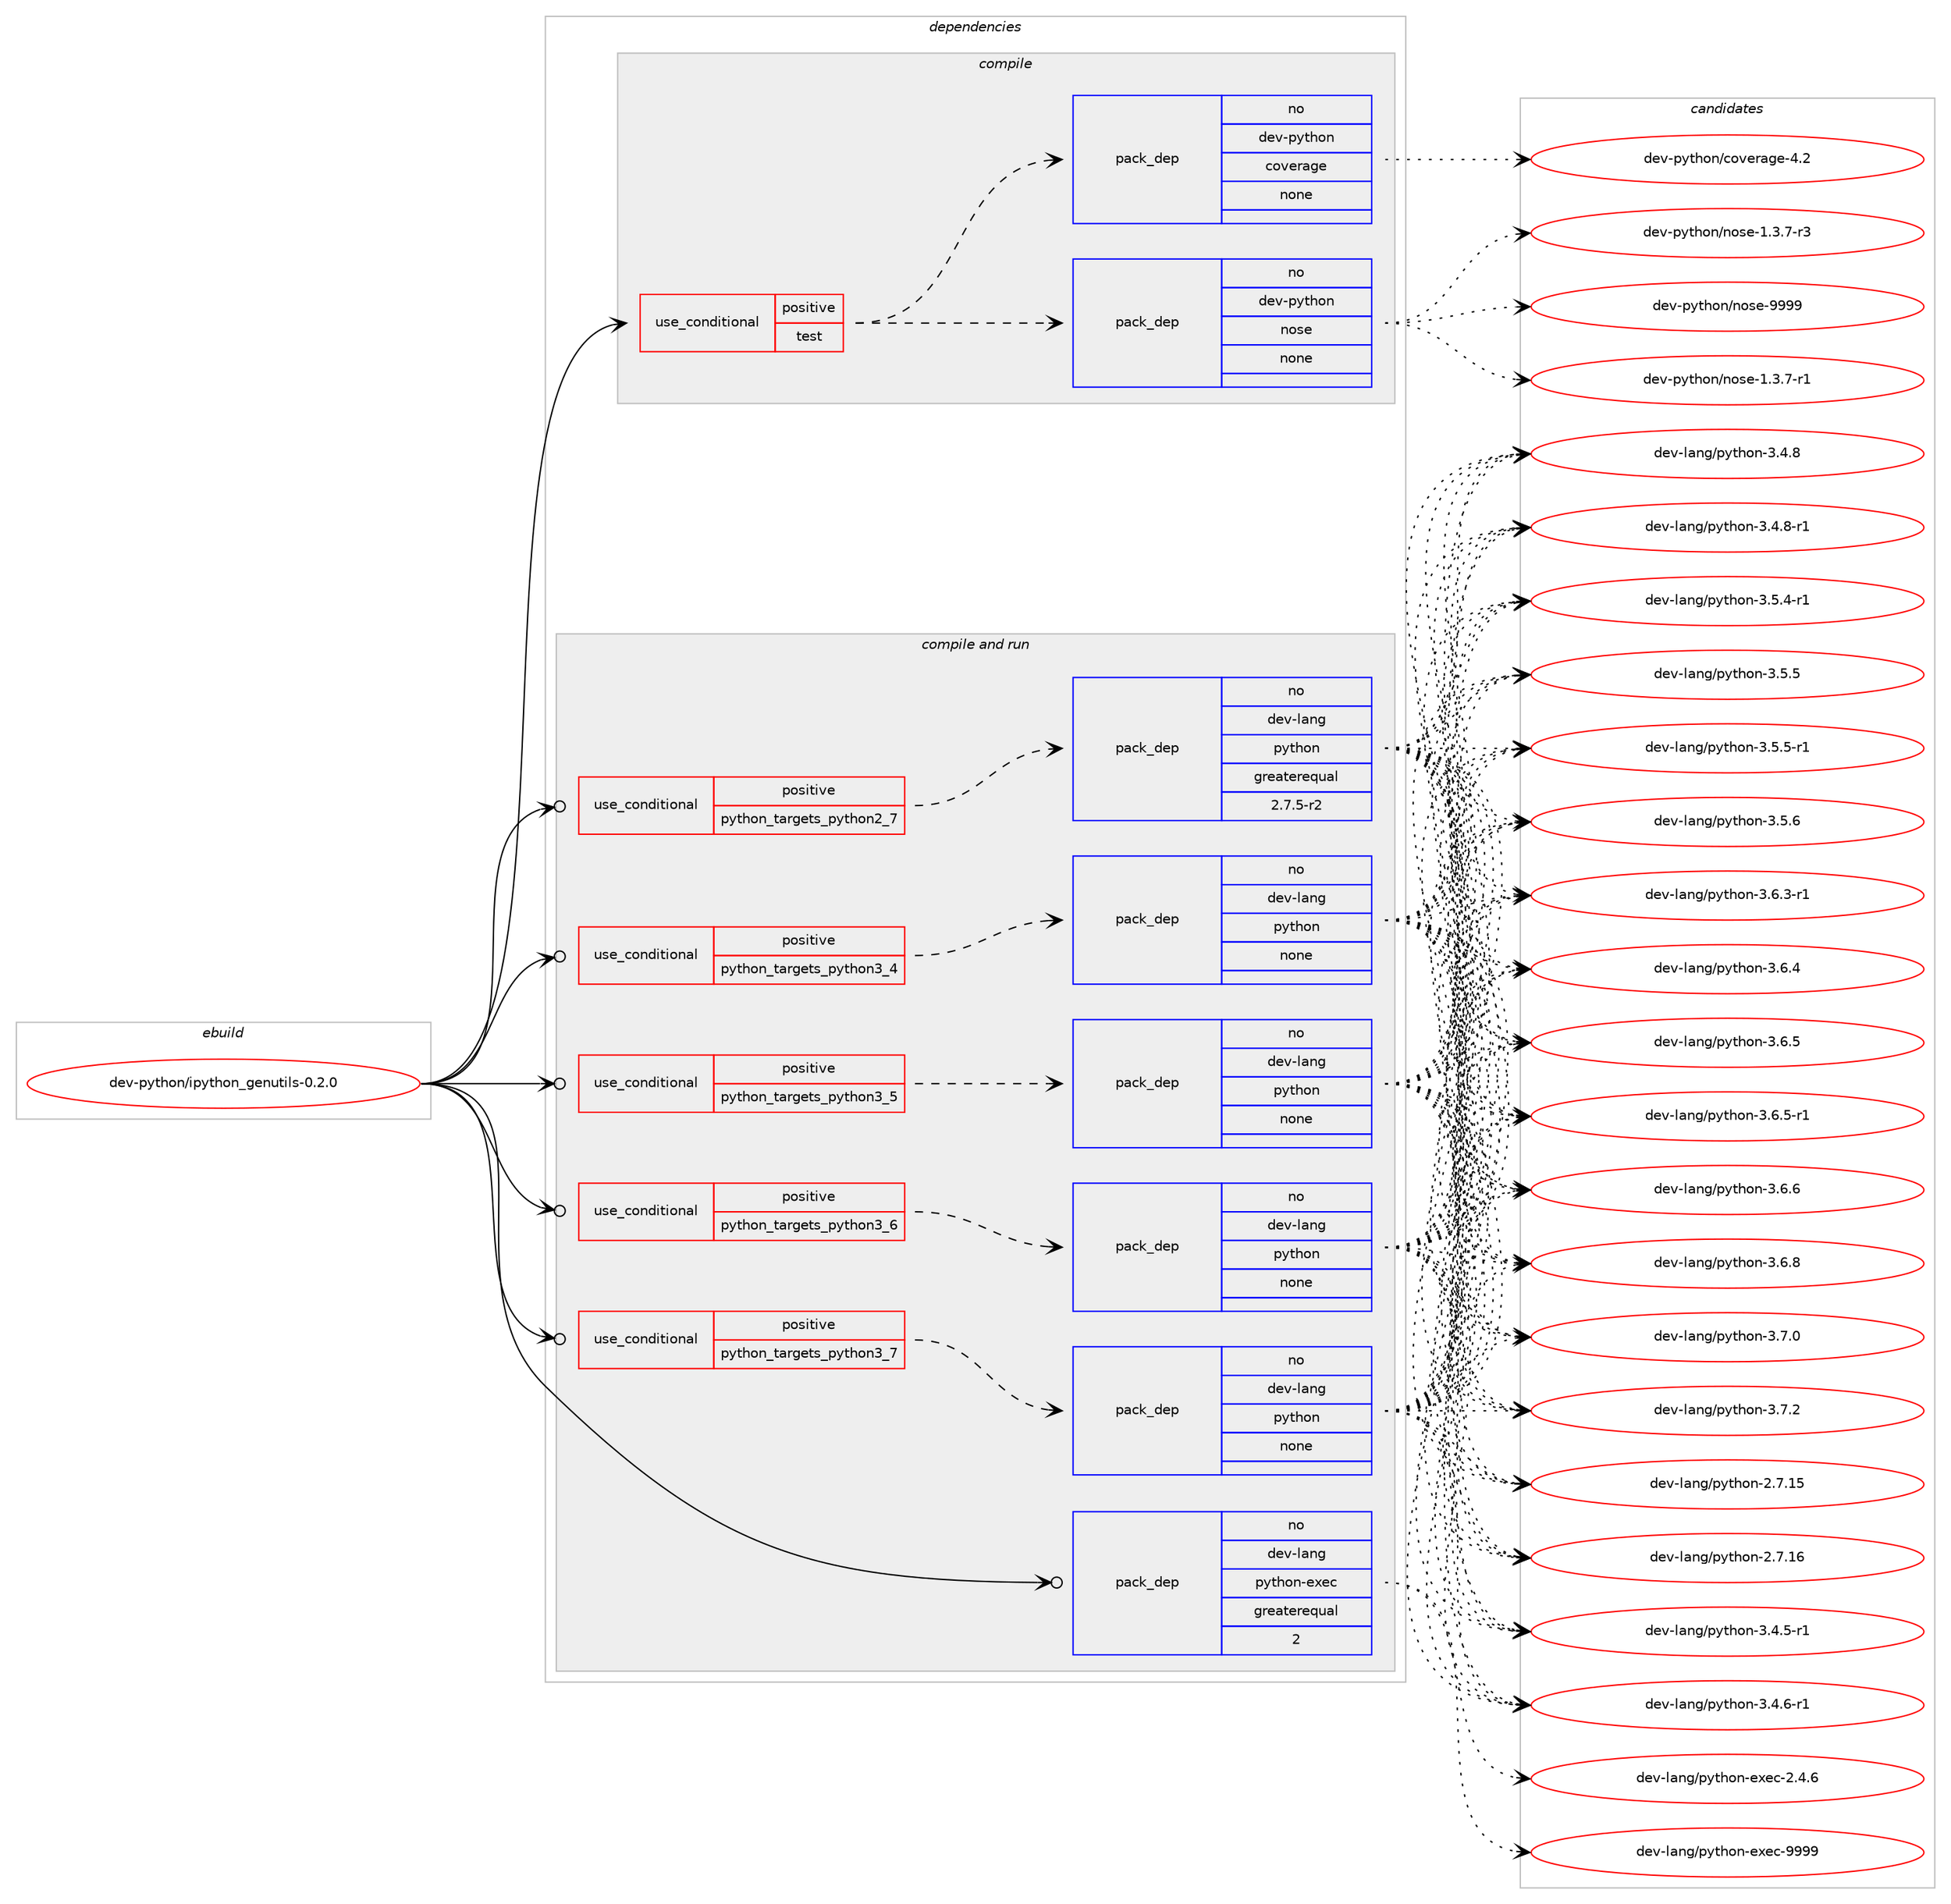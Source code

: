 digraph prolog {

# *************
# Graph options
# *************

newrank=true;
concentrate=true;
compound=true;
graph [rankdir=LR,fontname=Helvetica,fontsize=10,ranksep=1.5];#, ranksep=2.5, nodesep=0.2];
edge  [arrowhead=vee];
node  [fontname=Helvetica,fontsize=10];

# **********
# The ebuild
# **********

subgraph cluster_leftcol {
color=gray;
rank=same;
label=<<i>ebuild</i>>;
id [label="dev-python/ipython_genutils-0.2.0", color=red, width=4, href="../dev-python/ipython_genutils-0.2.0.svg"];
}

# ****************
# The dependencies
# ****************

subgraph cluster_midcol {
color=gray;
label=<<i>dependencies</i>>;
subgraph cluster_compile {
fillcolor="#eeeeee";
style=filled;
label=<<i>compile</i>>;
subgraph cond375962 {
dependency1414342 [label=<<TABLE BORDER="0" CELLBORDER="1" CELLSPACING="0" CELLPADDING="4"><TR><TD ROWSPAN="3" CELLPADDING="10">use_conditional</TD></TR><TR><TD>positive</TD></TR><TR><TD>test</TD></TR></TABLE>>, shape=none, color=red];
subgraph pack1015111 {
dependency1414343 [label=<<TABLE BORDER="0" CELLBORDER="1" CELLSPACING="0" CELLPADDING="4" WIDTH="220"><TR><TD ROWSPAN="6" CELLPADDING="30">pack_dep</TD></TR><TR><TD WIDTH="110">no</TD></TR><TR><TD>dev-python</TD></TR><TR><TD>nose</TD></TR><TR><TD>none</TD></TR><TR><TD></TD></TR></TABLE>>, shape=none, color=blue];
}
dependency1414342:e -> dependency1414343:w [weight=20,style="dashed",arrowhead="vee"];
subgraph pack1015112 {
dependency1414344 [label=<<TABLE BORDER="0" CELLBORDER="1" CELLSPACING="0" CELLPADDING="4" WIDTH="220"><TR><TD ROWSPAN="6" CELLPADDING="30">pack_dep</TD></TR><TR><TD WIDTH="110">no</TD></TR><TR><TD>dev-python</TD></TR><TR><TD>coverage</TD></TR><TR><TD>none</TD></TR><TR><TD></TD></TR></TABLE>>, shape=none, color=blue];
}
dependency1414342:e -> dependency1414344:w [weight=20,style="dashed",arrowhead="vee"];
}
id:e -> dependency1414342:w [weight=20,style="solid",arrowhead="vee"];
}
subgraph cluster_compileandrun {
fillcolor="#eeeeee";
style=filled;
label=<<i>compile and run</i>>;
subgraph cond375963 {
dependency1414345 [label=<<TABLE BORDER="0" CELLBORDER="1" CELLSPACING="0" CELLPADDING="4"><TR><TD ROWSPAN="3" CELLPADDING="10">use_conditional</TD></TR><TR><TD>positive</TD></TR><TR><TD>python_targets_python2_7</TD></TR></TABLE>>, shape=none, color=red];
subgraph pack1015113 {
dependency1414346 [label=<<TABLE BORDER="0" CELLBORDER="1" CELLSPACING="0" CELLPADDING="4" WIDTH="220"><TR><TD ROWSPAN="6" CELLPADDING="30">pack_dep</TD></TR><TR><TD WIDTH="110">no</TD></TR><TR><TD>dev-lang</TD></TR><TR><TD>python</TD></TR><TR><TD>greaterequal</TD></TR><TR><TD>2.7.5-r2</TD></TR></TABLE>>, shape=none, color=blue];
}
dependency1414345:e -> dependency1414346:w [weight=20,style="dashed",arrowhead="vee"];
}
id:e -> dependency1414345:w [weight=20,style="solid",arrowhead="odotvee"];
subgraph cond375964 {
dependency1414347 [label=<<TABLE BORDER="0" CELLBORDER="1" CELLSPACING="0" CELLPADDING="4"><TR><TD ROWSPAN="3" CELLPADDING="10">use_conditional</TD></TR><TR><TD>positive</TD></TR><TR><TD>python_targets_python3_4</TD></TR></TABLE>>, shape=none, color=red];
subgraph pack1015114 {
dependency1414348 [label=<<TABLE BORDER="0" CELLBORDER="1" CELLSPACING="0" CELLPADDING="4" WIDTH="220"><TR><TD ROWSPAN="6" CELLPADDING="30">pack_dep</TD></TR><TR><TD WIDTH="110">no</TD></TR><TR><TD>dev-lang</TD></TR><TR><TD>python</TD></TR><TR><TD>none</TD></TR><TR><TD></TD></TR></TABLE>>, shape=none, color=blue];
}
dependency1414347:e -> dependency1414348:w [weight=20,style="dashed",arrowhead="vee"];
}
id:e -> dependency1414347:w [weight=20,style="solid",arrowhead="odotvee"];
subgraph cond375965 {
dependency1414349 [label=<<TABLE BORDER="0" CELLBORDER="1" CELLSPACING="0" CELLPADDING="4"><TR><TD ROWSPAN="3" CELLPADDING="10">use_conditional</TD></TR><TR><TD>positive</TD></TR><TR><TD>python_targets_python3_5</TD></TR></TABLE>>, shape=none, color=red];
subgraph pack1015115 {
dependency1414350 [label=<<TABLE BORDER="0" CELLBORDER="1" CELLSPACING="0" CELLPADDING="4" WIDTH="220"><TR><TD ROWSPAN="6" CELLPADDING="30">pack_dep</TD></TR><TR><TD WIDTH="110">no</TD></TR><TR><TD>dev-lang</TD></TR><TR><TD>python</TD></TR><TR><TD>none</TD></TR><TR><TD></TD></TR></TABLE>>, shape=none, color=blue];
}
dependency1414349:e -> dependency1414350:w [weight=20,style="dashed",arrowhead="vee"];
}
id:e -> dependency1414349:w [weight=20,style="solid",arrowhead="odotvee"];
subgraph cond375966 {
dependency1414351 [label=<<TABLE BORDER="0" CELLBORDER="1" CELLSPACING="0" CELLPADDING="4"><TR><TD ROWSPAN="3" CELLPADDING="10">use_conditional</TD></TR><TR><TD>positive</TD></TR><TR><TD>python_targets_python3_6</TD></TR></TABLE>>, shape=none, color=red];
subgraph pack1015116 {
dependency1414352 [label=<<TABLE BORDER="0" CELLBORDER="1" CELLSPACING="0" CELLPADDING="4" WIDTH="220"><TR><TD ROWSPAN="6" CELLPADDING="30">pack_dep</TD></TR><TR><TD WIDTH="110">no</TD></TR><TR><TD>dev-lang</TD></TR><TR><TD>python</TD></TR><TR><TD>none</TD></TR><TR><TD></TD></TR></TABLE>>, shape=none, color=blue];
}
dependency1414351:e -> dependency1414352:w [weight=20,style="dashed",arrowhead="vee"];
}
id:e -> dependency1414351:w [weight=20,style="solid",arrowhead="odotvee"];
subgraph cond375967 {
dependency1414353 [label=<<TABLE BORDER="0" CELLBORDER="1" CELLSPACING="0" CELLPADDING="4"><TR><TD ROWSPAN="3" CELLPADDING="10">use_conditional</TD></TR><TR><TD>positive</TD></TR><TR><TD>python_targets_python3_7</TD></TR></TABLE>>, shape=none, color=red];
subgraph pack1015117 {
dependency1414354 [label=<<TABLE BORDER="0" CELLBORDER="1" CELLSPACING="0" CELLPADDING="4" WIDTH="220"><TR><TD ROWSPAN="6" CELLPADDING="30">pack_dep</TD></TR><TR><TD WIDTH="110">no</TD></TR><TR><TD>dev-lang</TD></TR><TR><TD>python</TD></TR><TR><TD>none</TD></TR><TR><TD></TD></TR></TABLE>>, shape=none, color=blue];
}
dependency1414353:e -> dependency1414354:w [weight=20,style="dashed",arrowhead="vee"];
}
id:e -> dependency1414353:w [weight=20,style="solid",arrowhead="odotvee"];
subgraph pack1015118 {
dependency1414355 [label=<<TABLE BORDER="0" CELLBORDER="1" CELLSPACING="0" CELLPADDING="4" WIDTH="220"><TR><TD ROWSPAN="6" CELLPADDING="30">pack_dep</TD></TR><TR><TD WIDTH="110">no</TD></TR><TR><TD>dev-lang</TD></TR><TR><TD>python-exec</TD></TR><TR><TD>greaterequal</TD></TR><TR><TD>2</TD></TR></TABLE>>, shape=none, color=blue];
}
id:e -> dependency1414355:w [weight=20,style="solid",arrowhead="odotvee"];
}
subgraph cluster_run {
fillcolor="#eeeeee";
style=filled;
label=<<i>run</i>>;
}
}

# **************
# The candidates
# **************

subgraph cluster_choices {
rank=same;
color=gray;
label=<<i>candidates</i>>;

subgraph choice1015111 {
color=black;
nodesep=1;
choice10010111845112121116104111110471101111151014549465146554511449 [label="dev-python/nose-1.3.7-r1", color=red, width=4,href="../dev-python/nose-1.3.7-r1.svg"];
choice10010111845112121116104111110471101111151014549465146554511451 [label="dev-python/nose-1.3.7-r3", color=red, width=4,href="../dev-python/nose-1.3.7-r3.svg"];
choice10010111845112121116104111110471101111151014557575757 [label="dev-python/nose-9999", color=red, width=4,href="../dev-python/nose-9999.svg"];
dependency1414343:e -> choice10010111845112121116104111110471101111151014549465146554511449:w [style=dotted,weight="100"];
dependency1414343:e -> choice10010111845112121116104111110471101111151014549465146554511451:w [style=dotted,weight="100"];
dependency1414343:e -> choice10010111845112121116104111110471101111151014557575757:w [style=dotted,weight="100"];
}
subgraph choice1015112 {
color=black;
nodesep=1;
choice1001011184511212111610411111047991111181011149710310145524650 [label="dev-python/coverage-4.2", color=red, width=4,href="../dev-python/coverage-4.2.svg"];
dependency1414344:e -> choice1001011184511212111610411111047991111181011149710310145524650:w [style=dotted,weight="100"];
}
subgraph choice1015113 {
color=black;
nodesep=1;
choice10010111845108971101034711212111610411111045504655464953 [label="dev-lang/python-2.7.15", color=red, width=4,href="../dev-lang/python-2.7.15.svg"];
choice10010111845108971101034711212111610411111045504655464954 [label="dev-lang/python-2.7.16", color=red, width=4,href="../dev-lang/python-2.7.16.svg"];
choice1001011184510897110103471121211161041111104551465246534511449 [label="dev-lang/python-3.4.5-r1", color=red, width=4,href="../dev-lang/python-3.4.5-r1.svg"];
choice1001011184510897110103471121211161041111104551465246544511449 [label="dev-lang/python-3.4.6-r1", color=red, width=4,href="../dev-lang/python-3.4.6-r1.svg"];
choice100101118451089711010347112121116104111110455146524656 [label="dev-lang/python-3.4.8", color=red, width=4,href="../dev-lang/python-3.4.8.svg"];
choice1001011184510897110103471121211161041111104551465246564511449 [label="dev-lang/python-3.4.8-r1", color=red, width=4,href="../dev-lang/python-3.4.8-r1.svg"];
choice1001011184510897110103471121211161041111104551465346524511449 [label="dev-lang/python-3.5.4-r1", color=red, width=4,href="../dev-lang/python-3.5.4-r1.svg"];
choice100101118451089711010347112121116104111110455146534653 [label="dev-lang/python-3.5.5", color=red, width=4,href="../dev-lang/python-3.5.5.svg"];
choice1001011184510897110103471121211161041111104551465346534511449 [label="dev-lang/python-3.5.5-r1", color=red, width=4,href="../dev-lang/python-3.5.5-r1.svg"];
choice100101118451089711010347112121116104111110455146534654 [label="dev-lang/python-3.5.6", color=red, width=4,href="../dev-lang/python-3.5.6.svg"];
choice1001011184510897110103471121211161041111104551465446514511449 [label="dev-lang/python-3.6.3-r1", color=red, width=4,href="../dev-lang/python-3.6.3-r1.svg"];
choice100101118451089711010347112121116104111110455146544652 [label="dev-lang/python-3.6.4", color=red, width=4,href="../dev-lang/python-3.6.4.svg"];
choice100101118451089711010347112121116104111110455146544653 [label="dev-lang/python-3.6.5", color=red, width=4,href="../dev-lang/python-3.6.5.svg"];
choice1001011184510897110103471121211161041111104551465446534511449 [label="dev-lang/python-3.6.5-r1", color=red, width=4,href="../dev-lang/python-3.6.5-r1.svg"];
choice100101118451089711010347112121116104111110455146544654 [label="dev-lang/python-3.6.6", color=red, width=4,href="../dev-lang/python-3.6.6.svg"];
choice100101118451089711010347112121116104111110455146544656 [label="dev-lang/python-3.6.8", color=red, width=4,href="../dev-lang/python-3.6.8.svg"];
choice100101118451089711010347112121116104111110455146554648 [label="dev-lang/python-3.7.0", color=red, width=4,href="../dev-lang/python-3.7.0.svg"];
choice100101118451089711010347112121116104111110455146554650 [label="dev-lang/python-3.7.2", color=red, width=4,href="../dev-lang/python-3.7.2.svg"];
dependency1414346:e -> choice10010111845108971101034711212111610411111045504655464953:w [style=dotted,weight="100"];
dependency1414346:e -> choice10010111845108971101034711212111610411111045504655464954:w [style=dotted,weight="100"];
dependency1414346:e -> choice1001011184510897110103471121211161041111104551465246534511449:w [style=dotted,weight="100"];
dependency1414346:e -> choice1001011184510897110103471121211161041111104551465246544511449:w [style=dotted,weight="100"];
dependency1414346:e -> choice100101118451089711010347112121116104111110455146524656:w [style=dotted,weight="100"];
dependency1414346:e -> choice1001011184510897110103471121211161041111104551465246564511449:w [style=dotted,weight="100"];
dependency1414346:e -> choice1001011184510897110103471121211161041111104551465346524511449:w [style=dotted,weight="100"];
dependency1414346:e -> choice100101118451089711010347112121116104111110455146534653:w [style=dotted,weight="100"];
dependency1414346:e -> choice1001011184510897110103471121211161041111104551465346534511449:w [style=dotted,weight="100"];
dependency1414346:e -> choice100101118451089711010347112121116104111110455146534654:w [style=dotted,weight="100"];
dependency1414346:e -> choice1001011184510897110103471121211161041111104551465446514511449:w [style=dotted,weight="100"];
dependency1414346:e -> choice100101118451089711010347112121116104111110455146544652:w [style=dotted,weight="100"];
dependency1414346:e -> choice100101118451089711010347112121116104111110455146544653:w [style=dotted,weight="100"];
dependency1414346:e -> choice1001011184510897110103471121211161041111104551465446534511449:w [style=dotted,weight="100"];
dependency1414346:e -> choice100101118451089711010347112121116104111110455146544654:w [style=dotted,weight="100"];
dependency1414346:e -> choice100101118451089711010347112121116104111110455146544656:w [style=dotted,weight="100"];
dependency1414346:e -> choice100101118451089711010347112121116104111110455146554648:w [style=dotted,weight="100"];
dependency1414346:e -> choice100101118451089711010347112121116104111110455146554650:w [style=dotted,weight="100"];
}
subgraph choice1015114 {
color=black;
nodesep=1;
choice10010111845108971101034711212111610411111045504655464953 [label="dev-lang/python-2.7.15", color=red, width=4,href="../dev-lang/python-2.7.15.svg"];
choice10010111845108971101034711212111610411111045504655464954 [label="dev-lang/python-2.7.16", color=red, width=4,href="../dev-lang/python-2.7.16.svg"];
choice1001011184510897110103471121211161041111104551465246534511449 [label="dev-lang/python-3.4.5-r1", color=red, width=4,href="../dev-lang/python-3.4.5-r1.svg"];
choice1001011184510897110103471121211161041111104551465246544511449 [label="dev-lang/python-3.4.6-r1", color=red, width=4,href="../dev-lang/python-3.4.6-r1.svg"];
choice100101118451089711010347112121116104111110455146524656 [label="dev-lang/python-3.4.8", color=red, width=4,href="../dev-lang/python-3.4.8.svg"];
choice1001011184510897110103471121211161041111104551465246564511449 [label="dev-lang/python-3.4.8-r1", color=red, width=4,href="../dev-lang/python-3.4.8-r1.svg"];
choice1001011184510897110103471121211161041111104551465346524511449 [label="dev-lang/python-3.5.4-r1", color=red, width=4,href="../dev-lang/python-3.5.4-r1.svg"];
choice100101118451089711010347112121116104111110455146534653 [label="dev-lang/python-3.5.5", color=red, width=4,href="../dev-lang/python-3.5.5.svg"];
choice1001011184510897110103471121211161041111104551465346534511449 [label="dev-lang/python-3.5.5-r1", color=red, width=4,href="../dev-lang/python-3.5.5-r1.svg"];
choice100101118451089711010347112121116104111110455146534654 [label="dev-lang/python-3.5.6", color=red, width=4,href="../dev-lang/python-3.5.6.svg"];
choice1001011184510897110103471121211161041111104551465446514511449 [label="dev-lang/python-3.6.3-r1", color=red, width=4,href="../dev-lang/python-3.6.3-r1.svg"];
choice100101118451089711010347112121116104111110455146544652 [label="dev-lang/python-3.6.4", color=red, width=4,href="../dev-lang/python-3.6.4.svg"];
choice100101118451089711010347112121116104111110455146544653 [label="dev-lang/python-3.6.5", color=red, width=4,href="../dev-lang/python-3.6.5.svg"];
choice1001011184510897110103471121211161041111104551465446534511449 [label="dev-lang/python-3.6.5-r1", color=red, width=4,href="../dev-lang/python-3.6.5-r1.svg"];
choice100101118451089711010347112121116104111110455146544654 [label="dev-lang/python-3.6.6", color=red, width=4,href="../dev-lang/python-3.6.6.svg"];
choice100101118451089711010347112121116104111110455146544656 [label="dev-lang/python-3.6.8", color=red, width=4,href="../dev-lang/python-3.6.8.svg"];
choice100101118451089711010347112121116104111110455146554648 [label="dev-lang/python-3.7.0", color=red, width=4,href="../dev-lang/python-3.7.0.svg"];
choice100101118451089711010347112121116104111110455146554650 [label="dev-lang/python-3.7.2", color=red, width=4,href="../dev-lang/python-3.7.2.svg"];
dependency1414348:e -> choice10010111845108971101034711212111610411111045504655464953:w [style=dotted,weight="100"];
dependency1414348:e -> choice10010111845108971101034711212111610411111045504655464954:w [style=dotted,weight="100"];
dependency1414348:e -> choice1001011184510897110103471121211161041111104551465246534511449:w [style=dotted,weight="100"];
dependency1414348:e -> choice1001011184510897110103471121211161041111104551465246544511449:w [style=dotted,weight="100"];
dependency1414348:e -> choice100101118451089711010347112121116104111110455146524656:w [style=dotted,weight="100"];
dependency1414348:e -> choice1001011184510897110103471121211161041111104551465246564511449:w [style=dotted,weight="100"];
dependency1414348:e -> choice1001011184510897110103471121211161041111104551465346524511449:w [style=dotted,weight="100"];
dependency1414348:e -> choice100101118451089711010347112121116104111110455146534653:w [style=dotted,weight="100"];
dependency1414348:e -> choice1001011184510897110103471121211161041111104551465346534511449:w [style=dotted,weight="100"];
dependency1414348:e -> choice100101118451089711010347112121116104111110455146534654:w [style=dotted,weight="100"];
dependency1414348:e -> choice1001011184510897110103471121211161041111104551465446514511449:w [style=dotted,weight="100"];
dependency1414348:e -> choice100101118451089711010347112121116104111110455146544652:w [style=dotted,weight="100"];
dependency1414348:e -> choice100101118451089711010347112121116104111110455146544653:w [style=dotted,weight="100"];
dependency1414348:e -> choice1001011184510897110103471121211161041111104551465446534511449:w [style=dotted,weight="100"];
dependency1414348:e -> choice100101118451089711010347112121116104111110455146544654:w [style=dotted,weight="100"];
dependency1414348:e -> choice100101118451089711010347112121116104111110455146544656:w [style=dotted,weight="100"];
dependency1414348:e -> choice100101118451089711010347112121116104111110455146554648:w [style=dotted,weight="100"];
dependency1414348:e -> choice100101118451089711010347112121116104111110455146554650:w [style=dotted,weight="100"];
}
subgraph choice1015115 {
color=black;
nodesep=1;
choice10010111845108971101034711212111610411111045504655464953 [label="dev-lang/python-2.7.15", color=red, width=4,href="../dev-lang/python-2.7.15.svg"];
choice10010111845108971101034711212111610411111045504655464954 [label="dev-lang/python-2.7.16", color=red, width=4,href="../dev-lang/python-2.7.16.svg"];
choice1001011184510897110103471121211161041111104551465246534511449 [label="dev-lang/python-3.4.5-r1", color=red, width=4,href="../dev-lang/python-3.4.5-r1.svg"];
choice1001011184510897110103471121211161041111104551465246544511449 [label="dev-lang/python-3.4.6-r1", color=red, width=4,href="../dev-lang/python-3.4.6-r1.svg"];
choice100101118451089711010347112121116104111110455146524656 [label="dev-lang/python-3.4.8", color=red, width=4,href="../dev-lang/python-3.4.8.svg"];
choice1001011184510897110103471121211161041111104551465246564511449 [label="dev-lang/python-3.4.8-r1", color=red, width=4,href="../dev-lang/python-3.4.8-r1.svg"];
choice1001011184510897110103471121211161041111104551465346524511449 [label="dev-lang/python-3.5.4-r1", color=red, width=4,href="../dev-lang/python-3.5.4-r1.svg"];
choice100101118451089711010347112121116104111110455146534653 [label="dev-lang/python-3.5.5", color=red, width=4,href="../dev-lang/python-3.5.5.svg"];
choice1001011184510897110103471121211161041111104551465346534511449 [label="dev-lang/python-3.5.5-r1", color=red, width=4,href="../dev-lang/python-3.5.5-r1.svg"];
choice100101118451089711010347112121116104111110455146534654 [label="dev-lang/python-3.5.6", color=red, width=4,href="../dev-lang/python-3.5.6.svg"];
choice1001011184510897110103471121211161041111104551465446514511449 [label="dev-lang/python-3.6.3-r1", color=red, width=4,href="../dev-lang/python-3.6.3-r1.svg"];
choice100101118451089711010347112121116104111110455146544652 [label="dev-lang/python-3.6.4", color=red, width=4,href="../dev-lang/python-3.6.4.svg"];
choice100101118451089711010347112121116104111110455146544653 [label="dev-lang/python-3.6.5", color=red, width=4,href="../dev-lang/python-3.6.5.svg"];
choice1001011184510897110103471121211161041111104551465446534511449 [label="dev-lang/python-3.6.5-r1", color=red, width=4,href="../dev-lang/python-3.6.5-r1.svg"];
choice100101118451089711010347112121116104111110455146544654 [label="dev-lang/python-3.6.6", color=red, width=4,href="../dev-lang/python-3.6.6.svg"];
choice100101118451089711010347112121116104111110455146544656 [label="dev-lang/python-3.6.8", color=red, width=4,href="../dev-lang/python-3.6.8.svg"];
choice100101118451089711010347112121116104111110455146554648 [label="dev-lang/python-3.7.0", color=red, width=4,href="../dev-lang/python-3.7.0.svg"];
choice100101118451089711010347112121116104111110455146554650 [label="dev-lang/python-3.7.2", color=red, width=4,href="../dev-lang/python-3.7.2.svg"];
dependency1414350:e -> choice10010111845108971101034711212111610411111045504655464953:w [style=dotted,weight="100"];
dependency1414350:e -> choice10010111845108971101034711212111610411111045504655464954:w [style=dotted,weight="100"];
dependency1414350:e -> choice1001011184510897110103471121211161041111104551465246534511449:w [style=dotted,weight="100"];
dependency1414350:e -> choice1001011184510897110103471121211161041111104551465246544511449:w [style=dotted,weight="100"];
dependency1414350:e -> choice100101118451089711010347112121116104111110455146524656:w [style=dotted,weight="100"];
dependency1414350:e -> choice1001011184510897110103471121211161041111104551465246564511449:w [style=dotted,weight="100"];
dependency1414350:e -> choice1001011184510897110103471121211161041111104551465346524511449:w [style=dotted,weight="100"];
dependency1414350:e -> choice100101118451089711010347112121116104111110455146534653:w [style=dotted,weight="100"];
dependency1414350:e -> choice1001011184510897110103471121211161041111104551465346534511449:w [style=dotted,weight="100"];
dependency1414350:e -> choice100101118451089711010347112121116104111110455146534654:w [style=dotted,weight="100"];
dependency1414350:e -> choice1001011184510897110103471121211161041111104551465446514511449:w [style=dotted,weight="100"];
dependency1414350:e -> choice100101118451089711010347112121116104111110455146544652:w [style=dotted,weight="100"];
dependency1414350:e -> choice100101118451089711010347112121116104111110455146544653:w [style=dotted,weight="100"];
dependency1414350:e -> choice1001011184510897110103471121211161041111104551465446534511449:w [style=dotted,weight="100"];
dependency1414350:e -> choice100101118451089711010347112121116104111110455146544654:w [style=dotted,weight="100"];
dependency1414350:e -> choice100101118451089711010347112121116104111110455146544656:w [style=dotted,weight="100"];
dependency1414350:e -> choice100101118451089711010347112121116104111110455146554648:w [style=dotted,weight="100"];
dependency1414350:e -> choice100101118451089711010347112121116104111110455146554650:w [style=dotted,weight="100"];
}
subgraph choice1015116 {
color=black;
nodesep=1;
choice10010111845108971101034711212111610411111045504655464953 [label="dev-lang/python-2.7.15", color=red, width=4,href="../dev-lang/python-2.7.15.svg"];
choice10010111845108971101034711212111610411111045504655464954 [label="dev-lang/python-2.7.16", color=red, width=4,href="../dev-lang/python-2.7.16.svg"];
choice1001011184510897110103471121211161041111104551465246534511449 [label="dev-lang/python-3.4.5-r1", color=red, width=4,href="../dev-lang/python-3.4.5-r1.svg"];
choice1001011184510897110103471121211161041111104551465246544511449 [label="dev-lang/python-3.4.6-r1", color=red, width=4,href="../dev-lang/python-3.4.6-r1.svg"];
choice100101118451089711010347112121116104111110455146524656 [label="dev-lang/python-3.4.8", color=red, width=4,href="../dev-lang/python-3.4.8.svg"];
choice1001011184510897110103471121211161041111104551465246564511449 [label="dev-lang/python-3.4.8-r1", color=red, width=4,href="../dev-lang/python-3.4.8-r1.svg"];
choice1001011184510897110103471121211161041111104551465346524511449 [label="dev-lang/python-3.5.4-r1", color=red, width=4,href="../dev-lang/python-3.5.4-r1.svg"];
choice100101118451089711010347112121116104111110455146534653 [label="dev-lang/python-3.5.5", color=red, width=4,href="../dev-lang/python-3.5.5.svg"];
choice1001011184510897110103471121211161041111104551465346534511449 [label="dev-lang/python-3.5.5-r1", color=red, width=4,href="../dev-lang/python-3.5.5-r1.svg"];
choice100101118451089711010347112121116104111110455146534654 [label="dev-lang/python-3.5.6", color=red, width=4,href="../dev-lang/python-3.5.6.svg"];
choice1001011184510897110103471121211161041111104551465446514511449 [label="dev-lang/python-3.6.3-r1", color=red, width=4,href="../dev-lang/python-3.6.3-r1.svg"];
choice100101118451089711010347112121116104111110455146544652 [label="dev-lang/python-3.6.4", color=red, width=4,href="../dev-lang/python-3.6.4.svg"];
choice100101118451089711010347112121116104111110455146544653 [label="dev-lang/python-3.6.5", color=red, width=4,href="../dev-lang/python-3.6.5.svg"];
choice1001011184510897110103471121211161041111104551465446534511449 [label="dev-lang/python-3.6.5-r1", color=red, width=4,href="../dev-lang/python-3.6.5-r1.svg"];
choice100101118451089711010347112121116104111110455146544654 [label="dev-lang/python-3.6.6", color=red, width=4,href="../dev-lang/python-3.6.6.svg"];
choice100101118451089711010347112121116104111110455146544656 [label="dev-lang/python-3.6.8", color=red, width=4,href="../dev-lang/python-3.6.8.svg"];
choice100101118451089711010347112121116104111110455146554648 [label="dev-lang/python-3.7.0", color=red, width=4,href="../dev-lang/python-3.7.0.svg"];
choice100101118451089711010347112121116104111110455146554650 [label="dev-lang/python-3.7.2", color=red, width=4,href="../dev-lang/python-3.7.2.svg"];
dependency1414352:e -> choice10010111845108971101034711212111610411111045504655464953:w [style=dotted,weight="100"];
dependency1414352:e -> choice10010111845108971101034711212111610411111045504655464954:w [style=dotted,weight="100"];
dependency1414352:e -> choice1001011184510897110103471121211161041111104551465246534511449:w [style=dotted,weight="100"];
dependency1414352:e -> choice1001011184510897110103471121211161041111104551465246544511449:w [style=dotted,weight="100"];
dependency1414352:e -> choice100101118451089711010347112121116104111110455146524656:w [style=dotted,weight="100"];
dependency1414352:e -> choice1001011184510897110103471121211161041111104551465246564511449:w [style=dotted,weight="100"];
dependency1414352:e -> choice1001011184510897110103471121211161041111104551465346524511449:w [style=dotted,weight="100"];
dependency1414352:e -> choice100101118451089711010347112121116104111110455146534653:w [style=dotted,weight="100"];
dependency1414352:e -> choice1001011184510897110103471121211161041111104551465346534511449:w [style=dotted,weight="100"];
dependency1414352:e -> choice100101118451089711010347112121116104111110455146534654:w [style=dotted,weight="100"];
dependency1414352:e -> choice1001011184510897110103471121211161041111104551465446514511449:w [style=dotted,weight="100"];
dependency1414352:e -> choice100101118451089711010347112121116104111110455146544652:w [style=dotted,weight="100"];
dependency1414352:e -> choice100101118451089711010347112121116104111110455146544653:w [style=dotted,weight="100"];
dependency1414352:e -> choice1001011184510897110103471121211161041111104551465446534511449:w [style=dotted,weight="100"];
dependency1414352:e -> choice100101118451089711010347112121116104111110455146544654:w [style=dotted,weight="100"];
dependency1414352:e -> choice100101118451089711010347112121116104111110455146544656:w [style=dotted,weight="100"];
dependency1414352:e -> choice100101118451089711010347112121116104111110455146554648:w [style=dotted,weight="100"];
dependency1414352:e -> choice100101118451089711010347112121116104111110455146554650:w [style=dotted,weight="100"];
}
subgraph choice1015117 {
color=black;
nodesep=1;
choice10010111845108971101034711212111610411111045504655464953 [label="dev-lang/python-2.7.15", color=red, width=4,href="../dev-lang/python-2.7.15.svg"];
choice10010111845108971101034711212111610411111045504655464954 [label="dev-lang/python-2.7.16", color=red, width=4,href="../dev-lang/python-2.7.16.svg"];
choice1001011184510897110103471121211161041111104551465246534511449 [label="dev-lang/python-3.4.5-r1", color=red, width=4,href="../dev-lang/python-3.4.5-r1.svg"];
choice1001011184510897110103471121211161041111104551465246544511449 [label="dev-lang/python-3.4.6-r1", color=red, width=4,href="../dev-lang/python-3.4.6-r1.svg"];
choice100101118451089711010347112121116104111110455146524656 [label="dev-lang/python-3.4.8", color=red, width=4,href="../dev-lang/python-3.4.8.svg"];
choice1001011184510897110103471121211161041111104551465246564511449 [label="dev-lang/python-3.4.8-r1", color=red, width=4,href="../dev-lang/python-3.4.8-r1.svg"];
choice1001011184510897110103471121211161041111104551465346524511449 [label="dev-lang/python-3.5.4-r1", color=red, width=4,href="../dev-lang/python-3.5.4-r1.svg"];
choice100101118451089711010347112121116104111110455146534653 [label="dev-lang/python-3.5.5", color=red, width=4,href="../dev-lang/python-3.5.5.svg"];
choice1001011184510897110103471121211161041111104551465346534511449 [label="dev-lang/python-3.5.5-r1", color=red, width=4,href="../dev-lang/python-3.5.5-r1.svg"];
choice100101118451089711010347112121116104111110455146534654 [label="dev-lang/python-3.5.6", color=red, width=4,href="../dev-lang/python-3.5.6.svg"];
choice1001011184510897110103471121211161041111104551465446514511449 [label="dev-lang/python-3.6.3-r1", color=red, width=4,href="../dev-lang/python-3.6.3-r1.svg"];
choice100101118451089711010347112121116104111110455146544652 [label="dev-lang/python-3.6.4", color=red, width=4,href="../dev-lang/python-3.6.4.svg"];
choice100101118451089711010347112121116104111110455146544653 [label="dev-lang/python-3.6.5", color=red, width=4,href="../dev-lang/python-3.6.5.svg"];
choice1001011184510897110103471121211161041111104551465446534511449 [label="dev-lang/python-3.6.5-r1", color=red, width=4,href="../dev-lang/python-3.6.5-r1.svg"];
choice100101118451089711010347112121116104111110455146544654 [label="dev-lang/python-3.6.6", color=red, width=4,href="../dev-lang/python-3.6.6.svg"];
choice100101118451089711010347112121116104111110455146544656 [label="dev-lang/python-3.6.8", color=red, width=4,href="../dev-lang/python-3.6.8.svg"];
choice100101118451089711010347112121116104111110455146554648 [label="dev-lang/python-3.7.0", color=red, width=4,href="../dev-lang/python-3.7.0.svg"];
choice100101118451089711010347112121116104111110455146554650 [label="dev-lang/python-3.7.2", color=red, width=4,href="../dev-lang/python-3.7.2.svg"];
dependency1414354:e -> choice10010111845108971101034711212111610411111045504655464953:w [style=dotted,weight="100"];
dependency1414354:e -> choice10010111845108971101034711212111610411111045504655464954:w [style=dotted,weight="100"];
dependency1414354:e -> choice1001011184510897110103471121211161041111104551465246534511449:w [style=dotted,weight="100"];
dependency1414354:e -> choice1001011184510897110103471121211161041111104551465246544511449:w [style=dotted,weight="100"];
dependency1414354:e -> choice100101118451089711010347112121116104111110455146524656:w [style=dotted,weight="100"];
dependency1414354:e -> choice1001011184510897110103471121211161041111104551465246564511449:w [style=dotted,weight="100"];
dependency1414354:e -> choice1001011184510897110103471121211161041111104551465346524511449:w [style=dotted,weight="100"];
dependency1414354:e -> choice100101118451089711010347112121116104111110455146534653:w [style=dotted,weight="100"];
dependency1414354:e -> choice1001011184510897110103471121211161041111104551465346534511449:w [style=dotted,weight="100"];
dependency1414354:e -> choice100101118451089711010347112121116104111110455146534654:w [style=dotted,weight="100"];
dependency1414354:e -> choice1001011184510897110103471121211161041111104551465446514511449:w [style=dotted,weight="100"];
dependency1414354:e -> choice100101118451089711010347112121116104111110455146544652:w [style=dotted,weight="100"];
dependency1414354:e -> choice100101118451089711010347112121116104111110455146544653:w [style=dotted,weight="100"];
dependency1414354:e -> choice1001011184510897110103471121211161041111104551465446534511449:w [style=dotted,weight="100"];
dependency1414354:e -> choice100101118451089711010347112121116104111110455146544654:w [style=dotted,weight="100"];
dependency1414354:e -> choice100101118451089711010347112121116104111110455146544656:w [style=dotted,weight="100"];
dependency1414354:e -> choice100101118451089711010347112121116104111110455146554648:w [style=dotted,weight="100"];
dependency1414354:e -> choice100101118451089711010347112121116104111110455146554650:w [style=dotted,weight="100"];
}
subgraph choice1015118 {
color=black;
nodesep=1;
choice1001011184510897110103471121211161041111104510112010199455046524654 [label="dev-lang/python-exec-2.4.6", color=red, width=4,href="../dev-lang/python-exec-2.4.6.svg"];
choice10010111845108971101034711212111610411111045101120101994557575757 [label="dev-lang/python-exec-9999", color=red, width=4,href="../dev-lang/python-exec-9999.svg"];
dependency1414355:e -> choice1001011184510897110103471121211161041111104510112010199455046524654:w [style=dotted,weight="100"];
dependency1414355:e -> choice10010111845108971101034711212111610411111045101120101994557575757:w [style=dotted,weight="100"];
}
}

}
